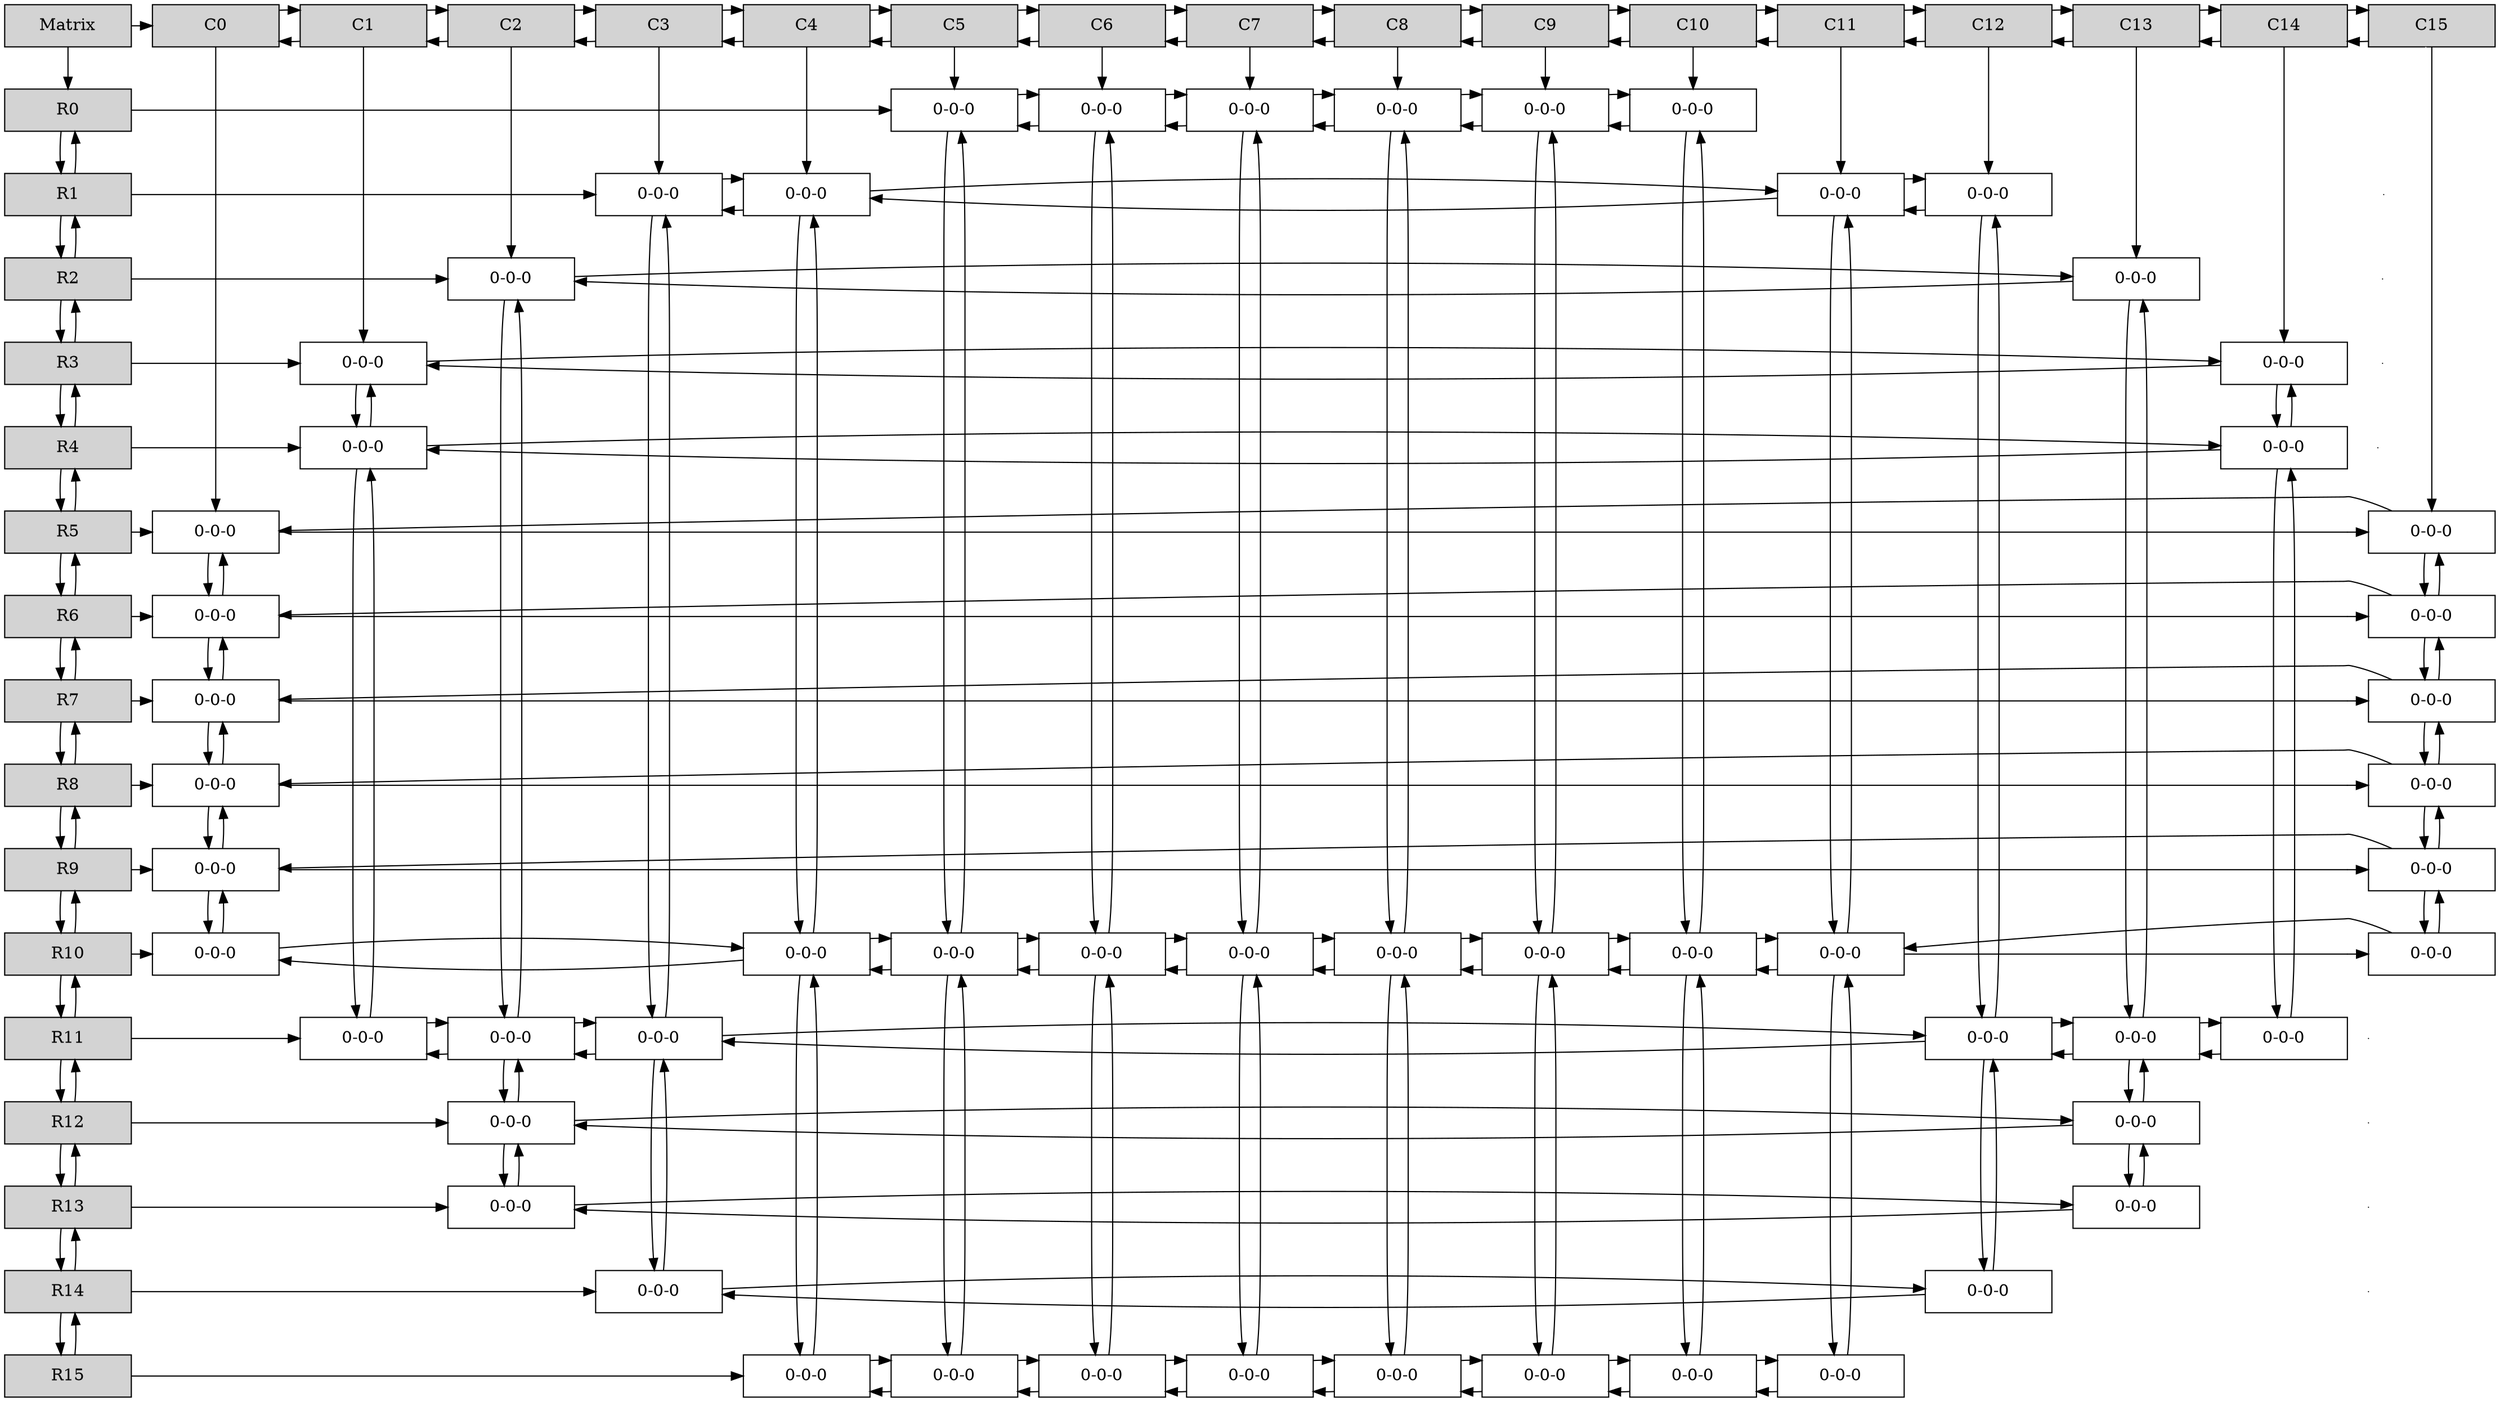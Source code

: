 digraph Sparce_Matrix {
node [shape=box]
Mt[ label = "Matrix", width = 1.5, style = filled, group = 1 ];
e0[ shape = point, width = 0 ];
e1[ shape = point, width = 0 ];
e2[ shape = point, width = 0 ];
e3[ shape = point, width = 0 ];
e4[ shape = point, width = 0 ];
e5[ shape = point, width = 0 ];
e6[ shape = point, width = 0 ];
e7[ shape = point, width = 0 ];
e8[ shape = point, width = 0 ];
e9[ shape = point, width = 0 ];
e10[ shape = point, width = 0 ];
e11[ shape = point, width = 0 ];
e12[ shape = point, width = 0 ];
e13[ shape = point, width = 0 ];
U0[label = "R0"    width = 1.5 style = filled, group = 1 ];
Mt->U0;
N5_L0 [label = "0-0-0" width = 1.5, group =7];
U0 -> N5_L0;
A5 -> N5_L0;
N6_L0 [label = "0-0-0" width = 1.5, group =8];
N6_L0 -> N5_L0;
N5_L0 -> N6_L0;
A6 -> N6_L0;
N7_L0 [label = "0-0-0" width = 1.5, group =9];
N7_L0 -> N6_L0;
N6_L0 -> N7_L0;
A7 -> N7_L0;
N8_L0 [label = "0-0-0" width = 1.5, group =10];
N8_L0 -> N7_L0;
N7_L0 -> N8_L0;
A8 -> N8_L0;
N9_L0 [label = "0-0-0" width = 1.5, group =11];
N9_L0 -> N8_L0;
N8_L0 -> N9_L0;
A9 -> N9_L0;
N10_L0 [label = "0-0-0" width = 1.5, group =12];
N10_L0 -> N9_L0;
N9_L0 -> N10_L0;
A10 -> N10_L0;
{ rank = same; U0;N5_L0;N6_L0;N7_L0;N8_L0;N9_L0;N10_L0;}
U1[label = "R1"    width = 1.5 style = filled, group = 1 ];
U1 -> U0;
U0 -> U1;
N3_L1 [label = "0-0-0" width = 1.5, group =5];
U1 -> N3_L1;
A3 -> N3_L1;
N4_L1 [label = "0-0-0" width = 1.5, group =6];
N4_L1 -> N3_L1;
N3_L1 -> N4_L1;
A4 -> N4_L1;
N11_L1 [label = "0-0-0" width = 1.5, group =13];
N11_L1 -> N4_L1;
N4_L1 -> N11_L1;
A11 -> N11_L1;
N12_L1 [label = "0-0-0" width = 1.5, group =14];
N12_L1 -> N11_L1;
N11_L1 -> N12_L1;
A12 -> N12_L1;
{ rank = same; U1;N3_L1;N4_L1;N11_L1;N12_L1;}
U2[label = "R2"    width = 1.5 style = filled, group = 1 ];
U2 -> U1;
U1 -> U2;
{ rank = same; U1; e0}
N2_L2 [label = "0-0-0" width = 1.5, group =4];
U2 -> N2_L2;
A2 -> N2_L2;
N13_L2 [label = "0-0-0" width = 1.5, group =15];
N13_L2 -> N2_L2;
N2_L2 -> N13_L2;
A13 -> N13_L2;
{ rank = same; U2;N2_L2;N13_L2;}
U3[label = "R3"    width = 1.5 style = filled, group = 1 ];
U3 -> U2;
U2 -> U3;
{ rank = same; U2; e1}
N1_L3 [label = "0-0-0" width = 1.5, group =3];
U3 -> N1_L3;
A1 -> N1_L3;
N14_L3 [label = "0-0-0" width = 1.5, group =16];
N14_L3 -> N1_L3;
N1_L3 -> N14_L3;
A14 -> N14_L3;
{ rank = same; U3;N1_L3;N14_L3;}
U4[label = "R4"    width = 1.5 style = filled, group = 1 ];
U4 -> U3;
U3 -> U4;
{ rank = same; U3; e2}
N1_L4 [label = "0-0-0" width = 1.5, group =3];
U4 -> N1_L4;
N1_L4 -> N1_L3;
N1_L3 -> N1_L4;
N14_L4 [label = "0-0-0" width = 1.5, group =16];
N14_L4 -> N1_L4;
N1_L4 -> N14_L4;
N14_L4 -> N14_L3;
N14_L3 -> N14_L4;
{ rank = same; U4;N1_L4;N14_L4;}
U5[label = "R5"    width = 1.5 style = filled, group = 1 ];
U5 -> U4;
U4 -> U5;
{ rank = same; U4; e3}
N0_L5 [label = "0-0-0" width = 1.5, group =2];
U5 -> N0_L5;
A0 -> N0_L5;
N15_L5 [label = "0-0-0" width = 1.5, group =17];
N15_L5 -> N0_L5;
N0_L5 -> N15_L5;
A15 -> N15_L5;
{ rank = same; U5;N0_L5;N15_L5;}
U6[label = "R6"    width = 1.5 style = filled, group = 1 ];
U6 -> U5;
U5 -> U6;
{ rank = same; U5; e4}
N0_L6 [label = "0-0-0" width = 1.5, group =2];
U6 -> N0_L6;
N0_L6 -> N0_L5;
N0_L5 -> N0_L6;
N15_L6 [label = "0-0-0" width = 1.5, group =17];
N15_L6 -> N0_L6;
N0_L6 -> N15_L6;
N15_L6 -> N15_L5;
N15_L5 -> N15_L6;
{ rank = same; U6;N0_L6;N15_L6;}
U7[label = "R7"    width = 1.5 style = filled, group = 1 ];
U7 -> U6;
U6 -> U7;
{ rank = same; U6; e5}
N0_L7 [label = "0-0-0" width = 1.5, group =2];
U7 -> N0_L7;
N0_L7 -> N0_L6;
N0_L6 -> N0_L7;
N15_L7 [label = "0-0-0" width = 1.5, group =17];
N15_L7 -> N0_L7;
N0_L7 -> N15_L7;
N15_L7 -> N15_L6;
N15_L6 -> N15_L7;
{ rank = same; U7;N0_L7;N15_L7;}
U8[label = "R8"    width = 1.5 style = filled, group = 1 ];
U8 -> U7;
U7 -> U8;
{ rank = same; U7; e6}
N0_L8 [label = "0-0-0" width = 1.5, group =2];
U8 -> N0_L8;
N0_L8 -> N0_L7;
N0_L7 -> N0_L8;
N15_L8 [label = "0-0-0" width = 1.5, group =17];
N15_L8 -> N0_L8;
N0_L8 -> N15_L8;
N15_L8 -> N15_L7;
N15_L7 -> N15_L8;
{ rank = same; U8;N0_L8;N15_L8;}
U9[label = "R9"    width = 1.5 style = filled, group = 1 ];
U9 -> U8;
U8 -> U9;
{ rank = same; U8; e7}
N0_L9 [label = "0-0-0" width = 1.5, group =2];
U9 -> N0_L9;
N0_L9 -> N0_L8;
N0_L8 -> N0_L9;
N15_L9 [label = "0-0-0" width = 1.5, group =17];
N15_L9 -> N0_L9;
N0_L9 -> N15_L9;
N15_L9 -> N15_L8;
N15_L8 -> N15_L9;
{ rank = same; U9;N0_L9;N15_L9;}
U10[label = "R10"    width = 1.5 style = filled, group = 1 ];
U10 -> U9;
U9 -> U10;
{ rank = same; U9; e8}
N0_L10 [label = "0-0-0" width = 1.5, group =2];
U10 -> N0_L10;
N0_L10 -> N0_L9;
N0_L9 -> N0_L10;
N4_L10 [label = "0-0-0" width = 1.5, group =6];
N4_L10 -> N0_L10;
N0_L10 -> N4_L10;
N4_L10 -> N4_L1;
N4_L1 -> N4_L10;
N5_L10 [label = "0-0-0" width = 1.5, group =7];
N5_L10 -> N4_L10;
N4_L10 -> N5_L10;
N5_L10 -> N5_L0;
N5_L0 -> N5_L10;
N6_L10 [label = "0-0-0" width = 1.5, group =8];
N6_L10 -> N5_L10;
N5_L10 -> N6_L10;
N6_L10 -> N6_L0;
N6_L0 -> N6_L10;
N7_L10 [label = "0-0-0" width = 1.5, group =9];
N7_L10 -> N6_L10;
N6_L10 -> N7_L10;
N7_L10 -> N7_L0;
N7_L0 -> N7_L10;
N8_L10 [label = "0-0-0" width = 1.5, group =10];
N8_L10 -> N7_L10;
N7_L10 -> N8_L10;
N8_L10 -> N8_L0;
N8_L0 -> N8_L10;
N9_L10 [label = "0-0-0" width = 1.5, group =11];
N9_L10 -> N8_L10;
N8_L10 -> N9_L10;
N9_L10 -> N9_L0;
N9_L0 -> N9_L10;
N10_L10 [label = "0-0-0" width = 1.5, group =12];
N10_L10 -> N9_L10;
N9_L10 -> N10_L10;
N10_L10 -> N10_L0;
N10_L0 -> N10_L10;
N11_L10 [label = "0-0-0" width = 1.5, group =13];
N11_L10 -> N10_L10;
N10_L10 -> N11_L10;
N11_L10 -> N11_L1;
N11_L1 -> N11_L10;
N15_L10 [label = "0-0-0" width = 1.5, group =17];
N15_L10 -> N11_L10;
N11_L10 -> N15_L10;
N15_L10 -> N15_L9;
N15_L9 -> N15_L10;
{ rank = same; U10;N0_L10;N4_L10;N5_L10;N6_L10;N7_L10;N8_L10;N9_L10;N10_L10;N11_L10;N15_L10;}
U11[label = "R11"    width = 1.5 style = filled, group = 1 ];
U11 -> U10;
U10 -> U11;
{ rank = same; U10; e9}
N1_L11 [label = "0-0-0" width = 1.5, group =3];
U11 -> N1_L11;
N1_L11 -> N1_L4;
N1_L4 -> N1_L11;
N2_L11 [label = "0-0-0" width = 1.5, group =4];
N2_L11 -> N1_L11;
N1_L11 -> N2_L11;
N2_L11 -> N2_L2;
N2_L2 -> N2_L11;
N3_L11 [label = "0-0-0" width = 1.5, group =5];
N3_L11 -> N2_L11;
N2_L11 -> N3_L11;
N3_L11 -> N3_L1;
N3_L1 -> N3_L11;
N12_L11 [label = "0-0-0" width = 1.5, group =14];
N12_L11 -> N3_L11;
N3_L11 -> N12_L11;
N12_L11 -> N12_L1;
N12_L1 -> N12_L11;
N13_L11 [label = "0-0-0" width = 1.5, group =15];
N13_L11 -> N12_L11;
N12_L11 -> N13_L11;
N13_L11 -> N13_L2;
N13_L2 -> N13_L11;
N14_L11 [label = "0-0-0" width = 1.5, group =16];
N14_L11 -> N13_L11;
N13_L11 -> N14_L11;
N14_L11 -> N14_L4;
N14_L4 -> N14_L11;
{ rank = same; U11;N1_L11;N2_L11;N3_L11;N12_L11;N13_L11;N14_L11;}
U12[label = "R12"    width = 1.5 style = filled, group = 1 ];
U12 -> U11;
U11 -> U12;
{ rank = same; U11; e10}
N2_L12 [label = "0-0-0" width = 1.5, group =4];
U12 -> N2_L12;
N2_L12 -> N2_L11;
N2_L11 -> N2_L12;
N13_L12 [label = "0-0-0" width = 1.5, group =15];
N13_L12 -> N2_L12;
N2_L12 -> N13_L12;
N13_L12 -> N13_L11;
N13_L11 -> N13_L12;
{ rank = same; U12;N2_L12;N13_L12;}
U13[label = "R13"    width = 1.5 style = filled, group = 1 ];
U13 -> U12;
U12 -> U13;
{ rank = same; U12; e11}
N2_L13 [label = "0-0-0" width = 1.5, group =4];
U13 -> N2_L13;
N2_L13 -> N2_L12;
N2_L12 -> N2_L13;
N13_L13 [label = "0-0-0" width = 1.5, group =15];
N13_L13 -> N2_L13;
N2_L13 -> N13_L13;
N13_L13 -> N13_L12;
N13_L12 -> N13_L13;
{ rank = same; U13;N2_L13;N13_L13;}
U14[label = "R14"    width = 1.5 style = filled, group = 1 ];
U14 -> U13;
U13 -> U14;
{ rank = same; U13; e12}
N3_L14 [label = "0-0-0" width = 1.5, group =5];
U14 -> N3_L14;
N3_L14 -> N3_L11;
N3_L11 -> N3_L14;
N12_L14 [label = "0-0-0" width = 1.5, group =14];
N12_L14 -> N3_L14;
N3_L14 -> N12_L14;
N12_L14 -> N12_L11;
N12_L11 -> N12_L14;
{ rank = same; U14;N3_L14;N12_L14;}
U15[label = "R15"    width = 1.5 style = filled, group = 1 ];
U15 -> U14;
U14 -> U15;
{ rank = same; U14; e13}
N4_L15 [label = "0-0-0" width = 1.5, group =6];
U15 -> N4_L15;
N4_L15 -> N4_L10;
N4_L10 -> N4_L15;
N5_L15 [label = "0-0-0" width = 1.5, group =7];
N5_L15 -> N4_L15;
N4_L15 -> N5_L15;
N5_L15 -> N5_L10;
N5_L10 -> N5_L15;
N6_L15 [label = "0-0-0" width = 1.5, group =8];
N6_L15 -> N5_L15;
N5_L15 -> N6_L15;
N6_L15 -> N6_L10;
N6_L10 -> N6_L15;
N7_L15 [label = "0-0-0" width = 1.5, group =9];
N7_L15 -> N6_L15;
N6_L15 -> N7_L15;
N7_L15 -> N7_L10;
N7_L10 -> N7_L15;
N8_L15 [label = "0-0-0" width = 1.5, group =10];
N8_L15 -> N7_L15;
N7_L15 -> N8_L15;
N8_L15 -> N8_L10;
N8_L10 -> N8_L15;
N9_L15 [label = "0-0-0" width = 1.5, group =11];
N9_L15 -> N8_L15;
N8_L15 -> N9_L15;
N9_L15 -> N9_L10;
N9_L10 -> N9_L15;
N10_L15 [label = "0-0-0" width = 1.5, group =12];
N10_L15 -> N9_L15;
N9_L15 -> N10_L15;
N10_L15 -> N10_L10;
N10_L10 -> N10_L15;
N11_L15 [label = "0-0-0" width = 1.5, group =13];
N11_L15 -> N10_L15;
N10_L15 -> N11_L15;
N11_L15 -> N11_L10;
N11_L10 -> N11_L15;
{ rank = same; U15;N4_L15;N5_L15;N6_L15;N7_L15;N8_L15;N9_L15;N10_L15;N11_L15;}
A0[label ="C0" width = 1.5 style = filled, group =2];
Mt->A0;
A1[label ="C1" width = 1.5 style = filled, group =3];
A1->A0;
A0->A1;
A2[label ="C2" width = 1.5 style = filled, group =4];
A2->A1;
A1->A2;
A3[label ="C3" width = 1.5 style = filled, group =5];
A3->A2;
A2->A3;
A4[label ="C4" width = 1.5 style = filled, group =6];
A4->A3;
A3->A4;
A5[label ="C5" width = 1.5 style = filled, group =7];
A5->A4;
A4->A5;
A6[label ="C6" width = 1.5 style = filled, group =8];
A6->A5;
A5->A6;
A7[label ="C7" width = 1.5 style = filled, group =9];
A7->A6;
A6->A7;
A8[label ="C8" width = 1.5 style = filled, group =10];
A8->A7;
A7->A8;
A9[label ="C9" width = 1.5 style = filled, group =11];
A9->A8;
A8->A9;
A10[label ="C10" width = 1.5 style = filled, group =12];
A10->A9;
A9->A10;
A11[label ="C11" width = 1.5 style = filled, group =13];
A11->A10;
A10->A11;
A12[label ="C12" width = 1.5 style = filled, group =14];
A12->A11;
A11->A12;
A13[label ="C13" width = 1.5 style = filled, group =15];
A13->A12;
A12->A13;
A14[label ="C14" width = 1.5 style = filled, group =16];
A14->A13;
A13->A14;
A15[label ="C15" width = 1.5 style = filled, group =17];
A15->A14;
A14->A15;
{ rank = same; Mt; A0; A1; A2; A3; A4; A5; A6; A7; A8; A9; A10; A11; A12; A13; A14; A15; }
A15-> e0[ dir = none, color = "white" ];
e0-> e1[ dir = none, color = "white" ];
e1-> e2[ dir = none, color = "white" ];
e2-> e3[ dir = none, color = "white" ];
e3-> e4[ dir = none, color = "white" ];
e4-> e5[ dir = none, color = "white" ];
e5-> e6[ dir = none, color = "white" ];
e6-> e7[ dir = none, color = "white" ];
e7-> e8[ dir = none, color = "white" ];
e8-> e9[ dir = none, color = "white" ];
e9-> e10[ dir = none, color = "white" ];
e10-> e11[ dir = none, color = "white" ];
e11-> e12[ dir = none, color = "white" ];
e12-> e13[ dir = none, color = "white" ];
}

